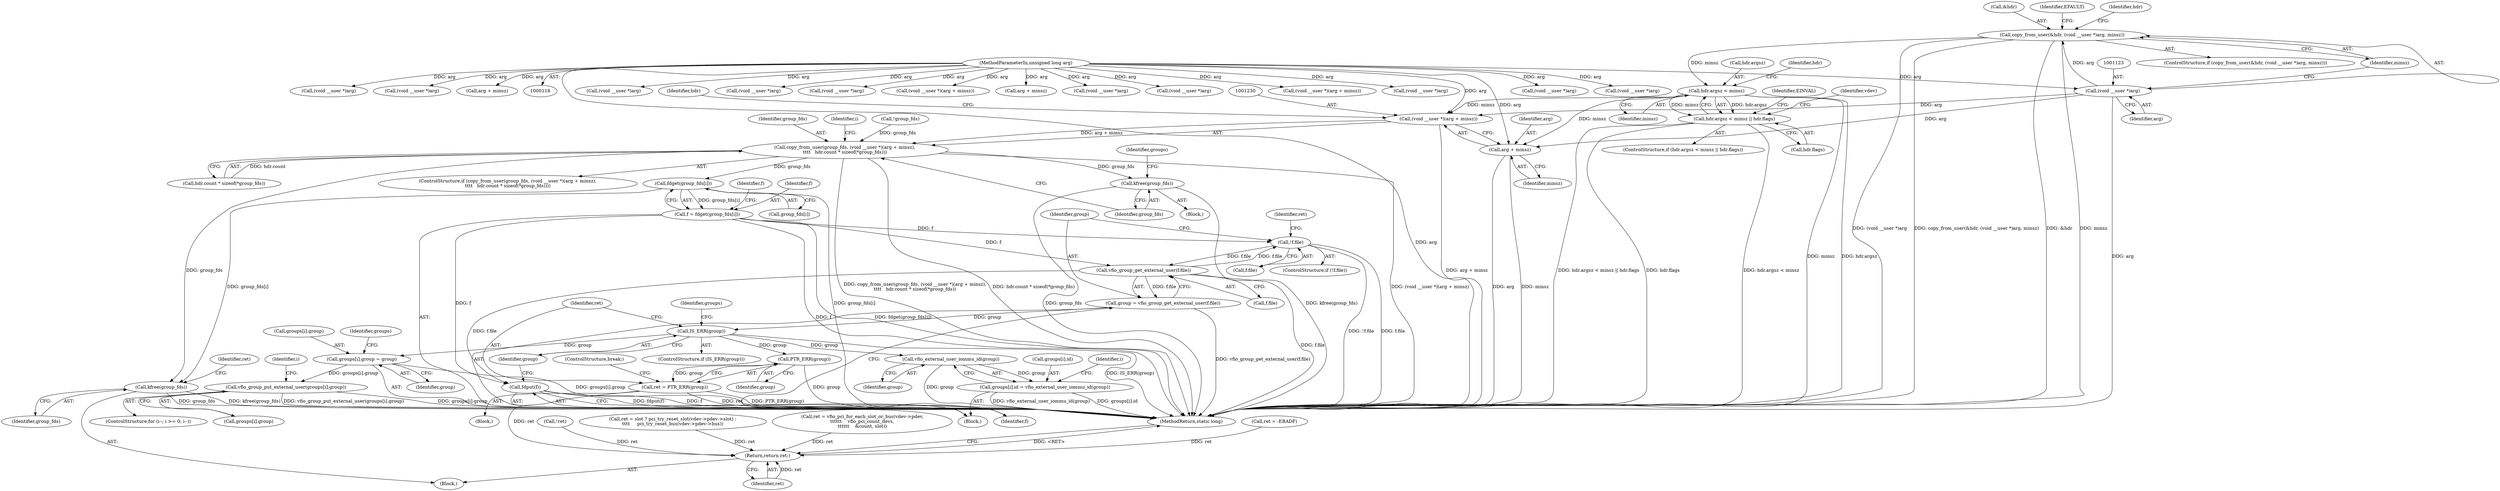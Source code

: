 digraph "0_linux_05692d7005a364add85c6e25a6c4447ce08f913a@API" {
"1001119" [label="(Call,copy_from_user(&hdr, (void __user *)arg, minsz))"];
"1001122" [label="(Call,(void __user *)arg)"];
"1000119" [label="(MethodParameterIn,unsigned long arg)"];
"1001131" [label="(Call,hdr.argsz < minsz)"];
"1001130" [label="(Call,hdr.argsz < minsz || hdr.flags)"];
"1001229" [label="(Call,(void __user *)(arg + minsz))"];
"1001227" [label="(Call,copy_from_user(group_fds, (void __user *)(arg + minsz),\n\t\t\t\t   hdr.count * sizeof(*group_fds)))"];
"1001242" [label="(Call,kfree(group_fds))"];
"1001265" [label="(Call,fdget(group_fds[i]))"];
"1001263" [label="(Call,f = fdget(group_fds[i]))"];
"1001270" [label="(Call,!f.file)"];
"1001282" [label="(Call,vfio_group_get_external_user(f.file))"];
"1001280" [label="(Call,group = vfio_group_get_external_user(f.file))"];
"1001289" [label="(Call,IS_ERR(group))"];
"1001294" [label="(Call,PTR_ERR(group))"];
"1001292" [label="(Call,ret = PTR_ERR(group))"];
"1001375" [label="(Return,return ret;)"];
"1001297" [label="(Call,groups[i].group = group)"];
"1001367" [label="(Call,vfio_group_put_external_user(groups[i].group))"];
"1001310" [label="(Call,vfio_external_user_iommu_id(group))"];
"1001304" [label="(Call,groups[i].id = vfio_external_user_iommu_id(group))"];
"1001286" [label="(Call,fdput(f))"];
"1001312" [label="(Call,kfree(group_fds))"];
"1001231" [label="(Call,arg + minsz)"];
"1000716" [label="(Call,(void __user *)arg)"];
"1001232" [label="(Identifier,arg)"];
"1000609" [label="(Call,(void __user *)arg)"];
"1001122" [label="(Call,(void __user *)arg)"];
"1000686" [label="(Call,(void __user *)arg)"];
"1001375" [label="(Return,return ret;)"];
"1001293" [label="(Identifier,ret)"];
"1001074" [label="(Call,(void __user *)(arg + minsz))"];
"1001303" [label="(Identifier,group)"];
"1000834" [label="(Call,arg + minsz)"];
"1001229" [label="(Call,(void __user *)(arg + minsz))"];
"1000557" [label="(Call,(void __user *)arg)"];
"1001226" [label="(ControlStructure,if (copy_from_user(group_fds, (void __user *)(arg + minsz),\n\t\t\t\t   hdr.count * sizeof(*group_fds))))"];
"1001275" [label="(Call,ret = -EBADF)"];
"1001280" [label="(Call,group = vfio_group_get_external_user(f.file))"];
"1001376" [label="(Identifier,ret)"];
"1001271" [label="(Call,f.file)"];
"1001120" [label="(Call,&hdr)"];
"1000183" [label="(Call,(void __user *)arg)"];
"1001296" [label="(ControlStructure,break;)"];
"1001227" [label="(Call,copy_from_user(group_fds, (void __user *)(arg + minsz),\n\t\t\t\t   hdr.count * sizeof(*group_fds)))"];
"1001270" [label="(Call,!f.file)"];
"1001141" [label="(Identifier,EINVAL)"];
"1001340" [label="(Call,!ret)"];
"1001283" [label="(Call,f.file)"];
"1001214" [label="(Call,!group_fds)"];
"1001236" [label="(Identifier,hdr)"];
"1001289" [label="(Call,IS_ERR(group))"];
"1001315" [label="(Identifier,ret)"];
"1001147" [label="(Identifier,vdev)"];
"1001291" [label="(Block,)"];
"1001241" [label="(Block,)"];
"1001243" [label="(Identifier,group_fds)"];
"1001380" [label="(MethodReturn,static long)"];
"1000832" [label="(Call,(void __user *)(arg + minsz))"];
"1001233" [label="(Identifier,minsz)"];
"1000119" [label="(MethodParameterIn,unsigned long arg)"];
"1001135" [label="(Identifier,minsz)"];
"1001312" [label="(Call,kfree(group_fds))"];
"1001359" [label="(ControlStructure,for (i--; i >= 0; i--))"];
"1001272" [label="(Identifier,f)"];
"1001125" [label="(Identifier,minsz)"];
"1001281" [label="(Identifier,group)"];
"1001132" [label="(Call,hdr.argsz)"];
"1001263" [label="(Call,f = fdget(group_fds[i]))"];
"1001276" [label="(Identifier,ret)"];
"1001290" [label="(Identifier,group)"];
"1001242" [label="(Call,kfree(group_fds))"];
"1000136" [label="(Call,(void __user *)arg)"];
"1001298" [label="(Call,groups[i].group)"];
"1001128" [label="(Identifier,EFAULT)"];
"1001100" [label="(Block,)"];
"1001342" [label="(Call,ret = slot ? pci_try_reset_slot(vdev->pdev->slot) :\n\t\t\t\t     pci_try_reset_bus(vdev->pdev->bus))"];
"1001307" [label="(Identifier,groups)"];
"1000212" [label="(Call,(void __user *)arg)"];
"1001287" [label="(Identifier,f)"];
"1001118" [label="(ControlStructure,if (copy_from_user(&hdr, (void __user *)arg, minsz)))"];
"1001231" [label="(Call,arg + minsz)"];
"1001311" [label="(Identifier,group)"];
"1001294" [label="(Call,PTR_ERR(group))"];
"1001137" [label="(Identifier,hdr)"];
"1001367" [label="(Call,vfio_group_put_external_user(groups[i].group))"];
"1001260" [label="(Block,)"];
"1001133" [label="(Identifier,hdr)"];
"1001228" [label="(Identifier,group_fds)"];
"1001269" [label="(ControlStructure,if (!f.file))"];
"1001131" [label="(Call,hdr.argsz < minsz)"];
"1001259" [label="(Identifier,i)"];
"1001305" [label="(Call,groups[i].id)"];
"1001313" [label="(Identifier,group_fds)"];
"1001292" [label="(Call,ret = PTR_ERR(group))"];
"1001251" [label="(Identifier,i)"];
"1001164" [label="(Call,ret = vfio_pci_for_each_slot_or_bus(vdev->pdev,\n\t\t\t\t\t\t    vfio_pci_count_devs,\n\t\t\t\t\t\t    &count, slot))"];
"1001295" [label="(Identifier,group)"];
"1001058" [label="(Call,(void __user *)arg)"];
"1001297" [label="(Call,groups[i].group = group)"];
"1001234" [label="(Call,hdr.count * sizeof(*group_fds))"];
"1001264" [label="(Identifier,f)"];
"1000589" [label="(Call,(void __user *)arg)"];
"1001245" [label="(Identifier,groups)"];
"1001300" [label="(Identifier,groups)"];
"1001282" [label="(Call,vfio_group_get_external_user(f.file))"];
"1001265" [label="(Call,fdget(group_fds[i]))"];
"1001310" [label="(Call,vfio_external_user_iommu_id(group))"];
"1001124" [label="(Identifier,arg)"];
"1000922" [label="(Call,(void __user *)arg)"];
"1001266" [label="(Call,group_fds[i])"];
"1001129" [label="(ControlStructure,if (hdr.argsz < minsz || hdr.flags))"];
"1001136" [label="(Call,hdr.flags)"];
"1001368" [label="(Call,groups[i].group)"];
"1001304" [label="(Call,groups[i].id = vfio_external_user_iommu_id(group))"];
"1001286" [label="(Call,fdput(f))"];
"1001366" [label="(Identifier,i)"];
"1001119" [label="(Call,copy_from_user(&hdr, (void __user *)arg, minsz))"];
"1001288" [label="(ControlStructure,if (IS_ERR(group)))"];
"1001130" [label="(Call,hdr.argsz < minsz || hdr.flags)"];
"1001076" [label="(Call,arg + minsz)"];
"1001119" -> "1001118"  [label="AST: "];
"1001119" -> "1001125"  [label="CFG: "];
"1001120" -> "1001119"  [label="AST: "];
"1001122" -> "1001119"  [label="AST: "];
"1001125" -> "1001119"  [label="AST: "];
"1001128" -> "1001119"  [label="CFG: "];
"1001133" -> "1001119"  [label="CFG: "];
"1001119" -> "1001380"  [label="DDG: (void __user *)arg"];
"1001119" -> "1001380"  [label="DDG: copy_from_user(&hdr, (void __user *)arg, minsz)"];
"1001119" -> "1001380"  [label="DDG: &hdr"];
"1001119" -> "1001380"  [label="DDG: minsz"];
"1001122" -> "1001119"  [label="DDG: arg"];
"1001119" -> "1001131"  [label="DDG: minsz"];
"1001122" -> "1001124"  [label="CFG: "];
"1001123" -> "1001122"  [label="AST: "];
"1001124" -> "1001122"  [label="AST: "];
"1001125" -> "1001122"  [label="CFG: "];
"1001122" -> "1001380"  [label="DDG: arg"];
"1000119" -> "1001122"  [label="DDG: arg"];
"1001122" -> "1001229"  [label="DDG: arg"];
"1001122" -> "1001231"  [label="DDG: arg"];
"1000119" -> "1000116"  [label="AST: "];
"1000119" -> "1001380"  [label="DDG: arg"];
"1000119" -> "1000136"  [label="DDG: arg"];
"1000119" -> "1000183"  [label="DDG: arg"];
"1000119" -> "1000212"  [label="DDG: arg"];
"1000119" -> "1000557"  [label="DDG: arg"];
"1000119" -> "1000589"  [label="DDG: arg"];
"1000119" -> "1000609"  [label="DDG: arg"];
"1000119" -> "1000686"  [label="DDG: arg"];
"1000119" -> "1000716"  [label="DDG: arg"];
"1000119" -> "1000832"  [label="DDG: arg"];
"1000119" -> "1000834"  [label="DDG: arg"];
"1000119" -> "1000922"  [label="DDG: arg"];
"1000119" -> "1001058"  [label="DDG: arg"];
"1000119" -> "1001074"  [label="DDG: arg"];
"1000119" -> "1001076"  [label="DDG: arg"];
"1000119" -> "1001229"  [label="DDG: arg"];
"1000119" -> "1001231"  [label="DDG: arg"];
"1001131" -> "1001130"  [label="AST: "];
"1001131" -> "1001135"  [label="CFG: "];
"1001132" -> "1001131"  [label="AST: "];
"1001135" -> "1001131"  [label="AST: "];
"1001137" -> "1001131"  [label="CFG: "];
"1001130" -> "1001131"  [label="CFG: "];
"1001131" -> "1001380"  [label="DDG: minsz"];
"1001131" -> "1001380"  [label="DDG: hdr.argsz"];
"1001131" -> "1001130"  [label="DDG: hdr.argsz"];
"1001131" -> "1001130"  [label="DDG: minsz"];
"1001131" -> "1001229"  [label="DDG: minsz"];
"1001131" -> "1001231"  [label="DDG: minsz"];
"1001130" -> "1001129"  [label="AST: "];
"1001130" -> "1001136"  [label="CFG: "];
"1001136" -> "1001130"  [label="AST: "];
"1001141" -> "1001130"  [label="CFG: "];
"1001147" -> "1001130"  [label="CFG: "];
"1001130" -> "1001380"  [label="DDG: hdr.argsz < minsz || hdr.flags"];
"1001130" -> "1001380"  [label="DDG: hdr.flags"];
"1001130" -> "1001380"  [label="DDG: hdr.argsz < minsz"];
"1001229" -> "1001227"  [label="AST: "];
"1001229" -> "1001231"  [label="CFG: "];
"1001230" -> "1001229"  [label="AST: "];
"1001231" -> "1001229"  [label="AST: "];
"1001236" -> "1001229"  [label="CFG: "];
"1001229" -> "1001380"  [label="DDG: arg + minsz"];
"1001229" -> "1001227"  [label="DDG: arg + minsz"];
"1001227" -> "1001226"  [label="AST: "];
"1001227" -> "1001234"  [label="CFG: "];
"1001228" -> "1001227"  [label="AST: "];
"1001234" -> "1001227"  [label="AST: "];
"1001243" -> "1001227"  [label="CFG: "];
"1001251" -> "1001227"  [label="CFG: "];
"1001227" -> "1001380"  [label="DDG: (void __user *)(arg + minsz)"];
"1001227" -> "1001380"  [label="DDG: copy_from_user(group_fds, (void __user *)(arg + minsz),\n\t\t\t\t   hdr.count * sizeof(*group_fds))"];
"1001227" -> "1001380"  [label="DDG: hdr.count * sizeof(*group_fds)"];
"1001214" -> "1001227"  [label="DDG: group_fds"];
"1001234" -> "1001227"  [label="DDG: hdr.count"];
"1001227" -> "1001242"  [label="DDG: group_fds"];
"1001227" -> "1001265"  [label="DDG: group_fds"];
"1001227" -> "1001312"  [label="DDG: group_fds"];
"1001242" -> "1001241"  [label="AST: "];
"1001242" -> "1001243"  [label="CFG: "];
"1001243" -> "1001242"  [label="AST: "];
"1001245" -> "1001242"  [label="CFG: "];
"1001242" -> "1001380"  [label="DDG: group_fds"];
"1001242" -> "1001380"  [label="DDG: kfree(group_fds)"];
"1001265" -> "1001263"  [label="AST: "];
"1001265" -> "1001266"  [label="CFG: "];
"1001266" -> "1001265"  [label="AST: "];
"1001263" -> "1001265"  [label="CFG: "];
"1001265" -> "1001380"  [label="DDG: group_fds[i]"];
"1001265" -> "1001263"  [label="DDG: group_fds[i]"];
"1001265" -> "1001312"  [label="DDG: group_fds[i]"];
"1001263" -> "1001260"  [label="AST: "];
"1001264" -> "1001263"  [label="AST: "];
"1001272" -> "1001263"  [label="CFG: "];
"1001263" -> "1001380"  [label="DDG: fdget(group_fds[i])"];
"1001263" -> "1001380"  [label="DDG: f"];
"1001263" -> "1001270"  [label="DDG: f"];
"1001263" -> "1001282"  [label="DDG: f"];
"1001263" -> "1001286"  [label="DDG: f"];
"1001270" -> "1001269"  [label="AST: "];
"1001270" -> "1001271"  [label="CFG: "];
"1001271" -> "1001270"  [label="AST: "];
"1001276" -> "1001270"  [label="CFG: "];
"1001281" -> "1001270"  [label="CFG: "];
"1001270" -> "1001380"  [label="DDG: !f.file"];
"1001270" -> "1001380"  [label="DDG: f.file"];
"1001282" -> "1001270"  [label="DDG: f.file"];
"1001270" -> "1001282"  [label="DDG: f.file"];
"1001282" -> "1001280"  [label="AST: "];
"1001282" -> "1001283"  [label="CFG: "];
"1001283" -> "1001282"  [label="AST: "];
"1001280" -> "1001282"  [label="CFG: "];
"1001282" -> "1001380"  [label="DDG: f.file"];
"1001282" -> "1001280"  [label="DDG: f.file"];
"1001282" -> "1001286"  [label="DDG: f.file"];
"1001280" -> "1001260"  [label="AST: "];
"1001281" -> "1001280"  [label="AST: "];
"1001287" -> "1001280"  [label="CFG: "];
"1001280" -> "1001380"  [label="DDG: vfio_group_get_external_user(f.file)"];
"1001280" -> "1001289"  [label="DDG: group"];
"1001289" -> "1001288"  [label="AST: "];
"1001289" -> "1001290"  [label="CFG: "];
"1001290" -> "1001289"  [label="AST: "];
"1001293" -> "1001289"  [label="CFG: "];
"1001300" -> "1001289"  [label="CFG: "];
"1001289" -> "1001380"  [label="DDG: IS_ERR(group)"];
"1001289" -> "1001294"  [label="DDG: group"];
"1001289" -> "1001297"  [label="DDG: group"];
"1001289" -> "1001310"  [label="DDG: group"];
"1001294" -> "1001292"  [label="AST: "];
"1001294" -> "1001295"  [label="CFG: "];
"1001295" -> "1001294"  [label="AST: "];
"1001292" -> "1001294"  [label="CFG: "];
"1001294" -> "1001380"  [label="DDG: group"];
"1001294" -> "1001292"  [label="DDG: group"];
"1001292" -> "1001291"  [label="AST: "];
"1001293" -> "1001292"  [label="AST: "];
"1001296" -> "1001292"  [label="CFG: "];
"1001292" -> "1001380"  [label="DDG: PTR_ERR(group)"];
"1001292" -> "1001380"  [label="DDG: ret"];
"1001292" -> "1001375"  [label="DDG: ret"];
"1001375" -> "1001100"  [label="AST: "];
"1001375" -> "1001376"  [label="CFG: "];
"1001376" -> "1001375"  [label="AST: "];
"1001380" -> "1001375"  [label="CFG: "];
"1001375" -> "1001380"  [label="DDG: <RET>"];
"1001376" -> "1001375"  [label="DDG: ret"];
"1001164" -> "1001375"  [label="DDG: ret"];
"1001340" -> "1001375"  [label="DDG: ret"];
"1001342" -> "1001375"  [label="DDG: ret"];
"1001275" -> "1001375"  [label="DDG: ret"];
"1001297" -> "1001260"  [label="AST: "];
"1001297" -> "1001303"  [label="CFG: "];
"1001298" -> "1001297"  [label="AST: "];
"1001303" -> "1001297"  [label="AST: "];
"1001307" -> "1001297"  [label="CFG: "];
"1001297" -> "1001380"  [label="DDG: groups[i].group"];
"1001297" -> "1001367"  [label="DDG: groups[i].group"];
"1001367" -> "1001359"  [label="AST: "];
"1001367" -> "1001368"  [label="CFG: "];
"1001368" -> "1001367"  [label="AST: "];
"1001366" -> "1001367"  [label="CFG: "];
"1001367" -> "1001380"  [label="DDG: vfio_group_put_external_user(groups[i].group)"];
"1001367" -> "1001380"  [label="DDG: groups[i].group"];
"1001310" -> "1001304"  [label="AST: "];
"1001310" -> "1001311"  [label="CFG: "];
"1001311" -> "1001310"  [label="AST: "];
"1001304" -> "1001310"  [label="CFG: "];
"1001310" -> "1001380"  [label="DDG: group"];
"1001310" -> "1001304"  [label="DDG: group"];
"1001304" -> "1001260"  [label="AST: "];
"1001305" -> "1001304"  [label="AST: "];
"1001259" -> "1001304"  [label="CFG: "];
"1001304" -> "1001380"  [label="DDG: vfio_external_user_iommu_id(group)"];
"1001304" -> "1001380"  [label="DDG: groups[i].id"];
"1001286" -> "1001260"  [label="AST: "];
"1001286" -> "1001287"  [label="CFG: "];
"1001287" -> "1001286"  [label="AST: "];
"1001290" -> "1001286"  [label="CFG: "];
"1001286" -> "1001380"  [label="DDG: fdput(f)"];
"1001286" -> "1001380"  [label="DDG: f"];
"1001312" -> "1001100"  [label="AST: "];
"1001312" -> "1001313"  [label="CFG: "];
"1001313" -> "1001312"  [label="AST: "];
"1001315" -> "1001312"  [label="CFG: "];
"1001312" -> "1001380"  [label="DDG: kfree(group_fds)"];
"1001312" -> "1001380"  [label="DDG: group_fds"];
"1001231" -> "1001233"  [label="CFG: "];
"1001232" -> "1001231"  [label="AST: "];
"1001233" -> "1001231"  [label="AST: "];
"1001231" -> "1001380"  [label="DDG: arg"];
"1001231" -> "1001380"  [label="DDG: minsz"];
}
